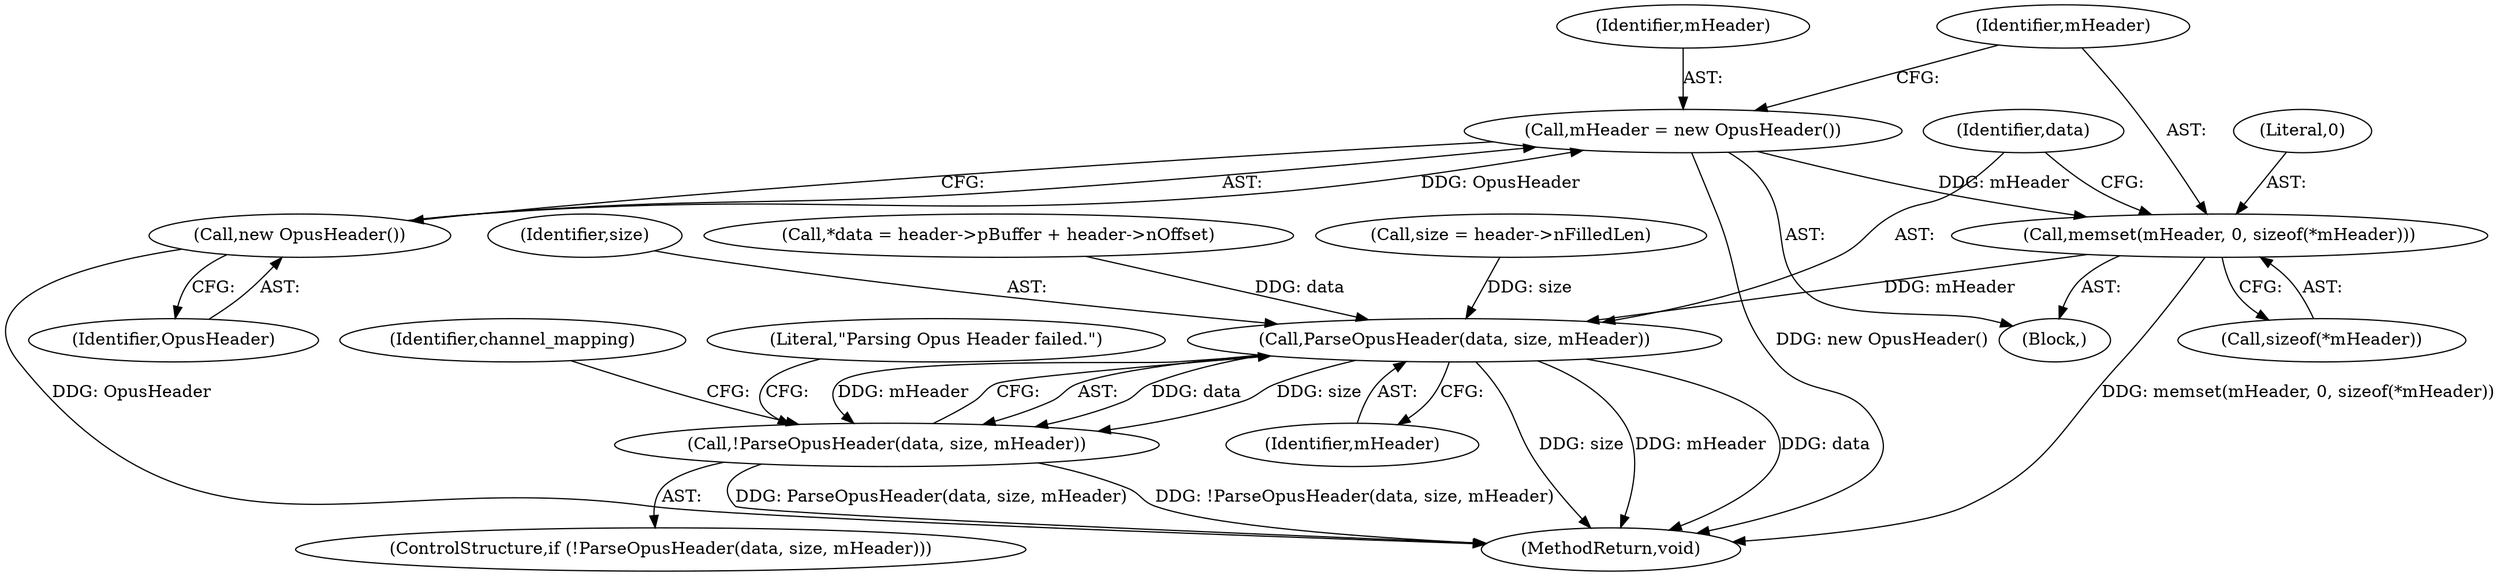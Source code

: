 digraph "0_Android_4e32001e4196f39ddd0b86686ae0231c8f5ed944@API" {
"1000168" [label="(Call,memset(mHeader, 0, sizeof(*mHeader)))"];
"1000164" [label="(Call,mHeader = new OpusHeader())"];
"1000166" [label="(Call,new OpusHeader())"];
"1000176" [label="(Call,ParseOpusHeader(data, size, mHeader))"];
"1000175" [label="(Call,!ParseOpusHeader(data, size, mHeader))"];
"1000166" [label="(Call,new OpusHeader())"];
"1000167" [label="(Identifier,OpusHeader)"];
"1000177" [label="(Identifier,data)"];
"1000159" [label="(Block,)"];
"1000585" [label="(MethodReturn,void)"];
"1000176" [label="(Call,ParseOpusHeader(data, size, mHeader))"];
"1000169" [label="(Identifier,mHeader)"];
"1000179" [label="(Identifier,mHeader)"];
"1000174" [label="(ControlStructure,if (!ParseOpusHeader(data, size, mHeader)))"];
"1000150" [label="(Call,size = header->nFilledLen)"];
"1000170" [label="(Literal,0)"];
"1000164" [label="(Call,mHeader = new OpusHeader())"];
"1000191" [label="(Identifier,channel_mapping)"];
"1000165" [label="(Identifier,mHeader)"];
"1000168" [label="(Call,memset(mHeader, 0, sizeof(*mHeader)))"];
"1000178" [label="(Identifier,size)"];
"1000140" [label="(Call,*data = header->pBuffer + header->nOffset)"];
"1000171" [label="(Call,sizeof(*mHeader))"];
"1000182" [label="(Literal,\"Parsing Opus Header failed.\")"];
"1000175" [label="(Call,!ParseOpusHeader(data, size, mHeader))"];
"1000168" -> "1000159"  [label="AST: "];
"1000168" -> "1000171"  [label="CFG: "];
"1000169" -> "1000168"  [label="AST: "];
"1000170" -> "1000168"  [label="AST: "];
"1000171" -> "1000168"  [label="AST: "];
"1000177" -> "1000168"  [label="CFG: "];
"1000168" -> "1000585"  [label="DDG: memset(mHeader, 0, sizeof(*mHeader))"];
"1000164" -> "1000168"  [label="DDG: mHeader"];
"1000168" -> "1000176"  [label="DDG: mHeader"];
"1000164" -> "1000159"  [label="AST: "];
"1000164" -> "1000166"  [label="CFG: "];
"1000165" -> "1000164"  [label="AST: "];
"1000166" -> "1000164"  [label="AST: "];
"1000169" -> "1000164"  [label="CFG: "];
"1000164" -> "1000585"  [label="DDG: new OpusHeader()"];
"1000166" -> "1000164"  [label="DDG: OpusHeader"];
"1000166" -> "1000167"  [label="CFG: "];
"1000167" -> "1000166"  [label="AST: "];
"1000166" -> "1000585"  [label="DDG: OpusHeader"];
"1000176" -> "1000175"  [label="AST: "];
"1000176" -> "1000179"  [label="CFG: "];
"1000177" -> "1000176"  [label="AST: "];
"1000178" -> "1000176"  [label="AST: "];
"1000179" -> "1000176"  [label="AST: "];
"1000175" -> "1000176"  [label="CFG: "];
"1000176" -> "1000585"  [label="DDG: size"];
"1000176" -> "1000585"  [label="DDG: mHeader"];
"1000176" -> "1000585"  [label="DDG: data"];
"1000176" -> "1000175"  [label="DDG: data"];
"1000176" -> "1000175"  [label="DDG: size"];
"1000176" -> "1000175"  [label="DDG: mHeader"];
"1000140" -> "1000176"  [label="DDG: data"];
"1000150" -> "1000176"  [label="DDG: size"];
"1000175" -> "1000174"  [label="AST: "];
"1000182" -> "1000175"  [label="CFG: "];
"1000191" -> "1000175"  [label="CFG: "];
"1000175" -> "1000585"  [label="DDG: ParseOpusHeader(data, size, mHeader)"];
"1000175" -> "1000585"  [label="DDG: !ParseOpusHeader(data, size, mHeader)"];
}
